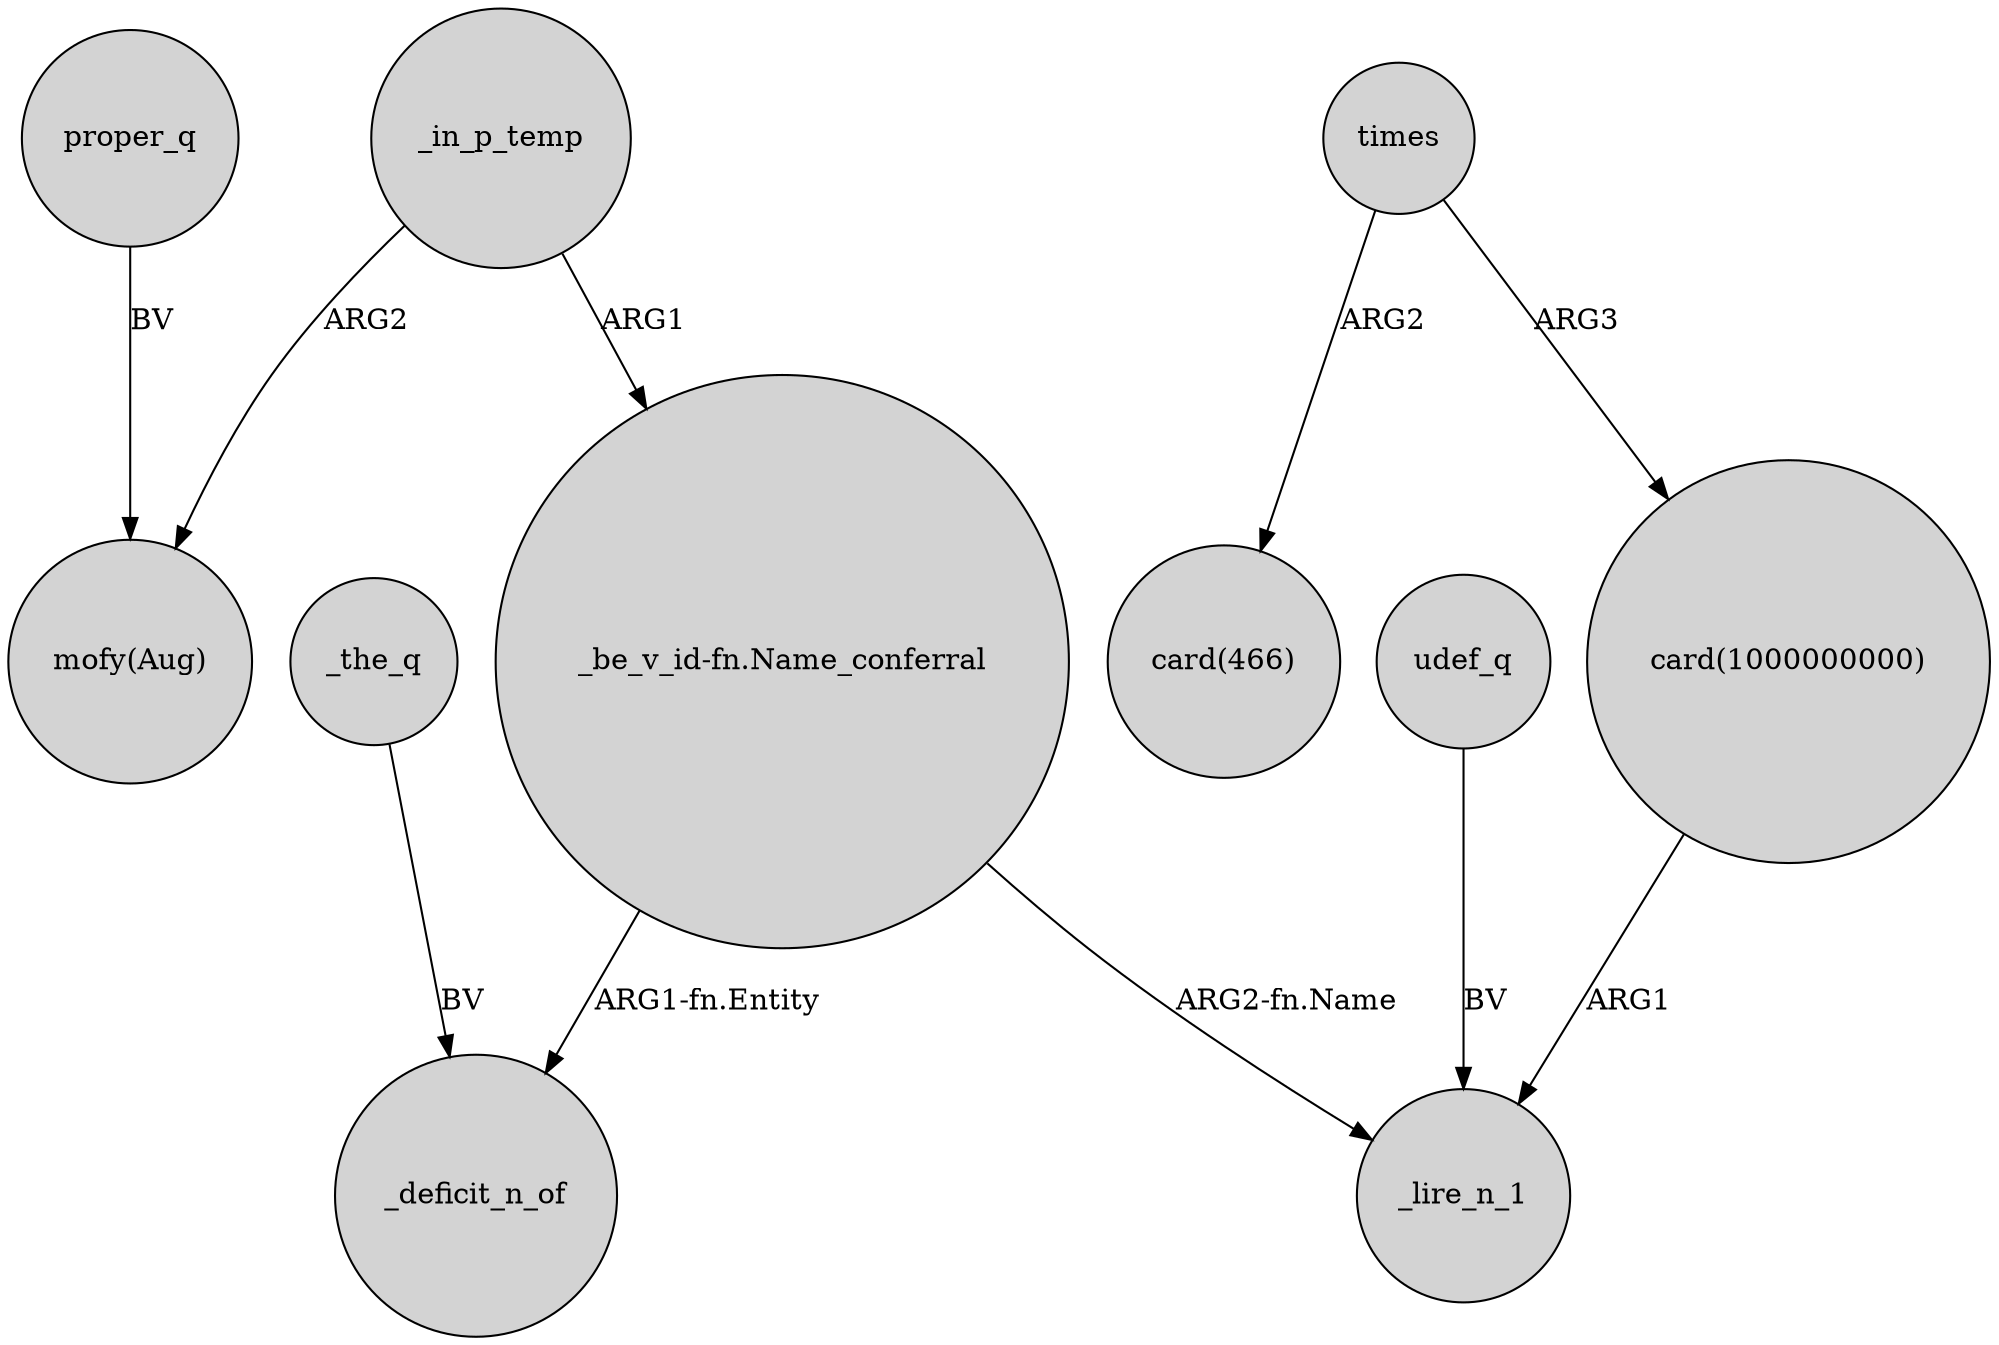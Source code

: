digraph {
	node [shape=circle style=filled]
	proper_q -> "mofy(Aug)" [label=BV]
	_in_p_temp -> "mofy(Aug)" [label=ARG2]
	_in_p_temp -> "_be_v_id-fn.Name_conferral" [label=ARG1]
	times -> "card(1000000000)" [label=ARG3]
	"_be_v_id-fn.Name_conferral" -> _deficit_n_of [label="ARG1-fn.Entity"]
	"_be_v_id-fn.Name_conferral" -> _lire_n_1 [label="ARG2-fn.Name"]
	_the_q -> _deficit_n_of [label=BV]
	"card(1000000000)" -> _lire_n_1 [label=ARG1]
	udef_q -> _lire_n_1 [label=BV]
	times -> "card(466)" [label=ARG2]
}
